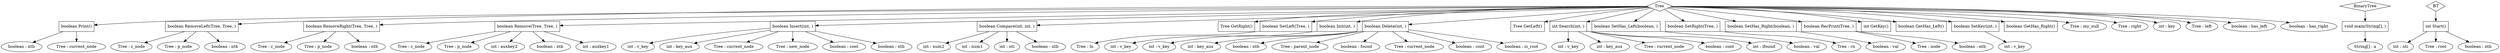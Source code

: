 digraph BinaryTree {
"0x564dc32c0a28" [label=Tree shape=diamond]
"0x564dc32c02f8" [label="boolean Print()" shape=box]
"0x564dc32c0278" [label="boolean : ntb"]
"0x564dc32c02f8" -> "0x564dc32c0278"
"0x564dc32c01f8" [label="Tree : current_node"]
"0x564dc32c02f8" -> "0x564dc32c01f8"
"0x564dc32c0a28" -> "0x564dc32c02f8"
"0x564dc32bfcf8" [label="boolean RemoveLeft(Tree, Tree, )" shape=box]
"0x564dc32bfb88" [label="Tree : c_node"]
"0x564dc32bfcf8" -> "0x564dc32bfb88"
"0x564dc32bfae8" [label="Tree : p_node"]
"0x564dc32bfcf8" -> "0x564dc32bfae8"
"0x564dc32bfc08" [label="boolean : ntb"]
"0x564dc32bfcf8" -> "0x564dc32bfc08"
"0x564dc32c0a28" -> "0x564dc32bfcf8"
"0x564dc32bf9a8" [label="boolean RemoveRight(Tree, Tree, )" shape=box]
"0x564dc32bf838" [label="Tree : c_node"]
"0x564dc32bf9a8" -> "0x564dc32bf838"
"0x564dc32bf7b8" [label="Tree : p_node"]
"0x564dc32bf9a8" -> "0x564dc32bf7b8"
"0x564dc32bf8b8" [label="boolean : ntb"]
"0x564dc32bf9a8" -> "0x564dc32bf8b8"
"0x564dc32c0a28" -> "0x564dc32bf9a8"
"0x564dc32bf648" [label="boolean Remove(Tree, Tree, )" shape=box]
"0x564dc32bf3c8" [label="Tree : c_node"]
"0x564dc32bf648" -> "0x564dc32bf3c8"
"0x564dc32bf348" [label="Tree : p_node"]
"0x564dc32bf648" -> "0x564dc32bf348"
"0x564dc32bf568" [label="int : auxkey2"]
"0x564dc32bf648" -> "0x564dc32bf568"
"0x564dc32bf448" [label="boolean : ntb"]
"0x564dc32bf648" -> "0x564dc32bf448"
"0x564dc32bf4e8" [label="int : auxkey1"]
"0x564dc32bf648" -> "0x564dc32bf4e8"
"0x564dc32c0a28" -> "0x564dc32bf648"
"0x564dc32c56d8" [label="boolean Insert(int, )" shape=box]
"0x564dc32c5338" [label="int : v_key"]
"0x564dc32c56d8" -> "0x564dc32c5338"
"0x564dc32c55a8" [label="int : key_aux"]
"0x564dc32c56d8" -> "0x564dc32c55a8"
"0x564dc32c5628" [label="Tree : current_node"]
"0x564dc32c56d8" -> "0x564dc32c5628"
"0x564dc32c53d8" [label="Tree : new_node"]
"0x564dc32c56d8" -> "0x564dc32c53d8"
"0x564dc32c54f8" [label="boolean : cont"]
"0x564dc32c56d8" -> "0x564dc32c54f8"
"0x564dc32c5478" [label="boolean : ntb"]
"0x564dc32c56d8" -> "0x564dc32c5478"
"0x564dc32c0a28" -> "0x564dc32c56d8"
"0x564dc32c5158" [label="boolean Compare(int, int, )" shape=box]
"0x564dc32c4f88" [label="int : num2"]
"0x564dc32c5158" -> "0x564dc32c4f88"
"0x564dc32c4ee8" [label="int : num1"]
"0x564dc32c5158" -> "0x564dc32c4ee8"
"0x564dc32c50a8" [label="int : nti"]
"0x564dc32c5158" -> "0x564dc32c50a8"
"0x564dc32c5008" [label="boolean : ntb"]
"0x564dc32c5158" -> "0x564dc32c5008"
"0x564dc32c0a28" -> "0x564dc32c5158"
"0x564dc32c4388" [label="Tree GetRight()" shape=box]
"0x564dc32c0a28" -> "0x564dc32c4388"
"0x564dc32ba9b8" [label="boolean SetLeft(Tree, )" shape=box]
"0x564dc32c4288" [label="Tree : ln"]
"0x564dc32ba9b8" -> "0x564dc32c4288"
"0x564dc32c0a28" -> "0x564dc32ba9b8"
"0x564dc32ba0c8" [label="boolean Init(int, )" shape=box]
"0x564dc32c4068" [label="int : v_key"]
"0x564dc32ba0c8" -> "0x564dc32c4068"
"0x564dc32c0a28" -> "0x564dc32ba0c8"
"0x564dc32c5c48" [label="boolean Delete(int, )" shape=box]
"0x564dc32c57f8" [label="int : v_key"]
"0x564dc32c5c48" -> "0x564dc32c57f8"
"0x564dc32c5b48" [label="int : key_aux"]
"0x564dc32c5c48" -> "0x564dc32c5b48"
"0x564dc32c5bc8" [label="boolean : ntb"]
"0x564dc32c5c48" -> "0x564dc32c5bc8"
"0x564dc32c5918" [label="Tree : parent_node"]
"0x564dc32c5c48" -> "0x564dc32c5918"
"0x564dc32c5a48" [label="boolean : found"]
"0x564dc32c5c48" -> "0x564dc32c5a48"
"0x564dc32c5878" [label="Tree : current_node"]
"0x564dc32c5c48" -> "0x564dc32c5878"
"0x564dc32c5998" [label="boolean : cont"]
"0x564dc32c5c48" -> "0x564dc32c5998"
"0x564dc32c5ac8" [label="boolean : is_root"]
"0x564dc32c5c48" -> "0x564dc32c5ac8"
"0x564dc32c0a28" -> "0x564dc32c5c48"
"0x564dc32c4478" [label="Tree GetLeft()" shape=box]
"0x564dc32c0a28" -> "0x564dc32c4478"
"0x564dc32c0108" [label="int Search(int, )" shape=box]
"0x564dc32bfde8" [label="int : v_key"]
"0x564dc32c0108" -> "0x564dc32bfde8"
"0x564dc32c0058" [label="int : key_aux"]
"0x564dc32c0108" -> "0x564dc32c0058"
"0x564dc32bffa8" [label="Tree : current_node"]
"0x564dc32c0108" -> "0x564dc32bffa8"
"0x564dc32bfe88" [label="boolean : cont"]
"0x564dc32c0108" -> "0x564dc32bfe88"
"0x564dc32bff28" [label="int : ifound"]
"0x564dc32c0108" -> "0x564dc32bff28"
"0x564dc32c0a28" -> "0x564dc32c0108"
"0x564dc32c4b98" [label="boolean SetHas_Left(boolean, )" shape=box]
"0x564dc32c4ac8" [label="boolean : val"]
"0x564dc32c4b98" -> "0x564dc32c4ac8"
"0x564dc32c0a28" -> "0x564dc32c4b98"
"0x564dc32b9778" [label="boolean SetRight(Tree, )" shape=box]
"0x564dc32c4188" [label="Tree : rn"]
"0x564dc32b9778" -> "0x564dc32c4188"
"0x564dc32c0a28" -> "0x564dc32b9778"
"0x564dc32c4df8" [label="boolean SetHas_Right(boolean, )" shape=box]
"0x564dc32c4d08" [label="boolean : val"]
"0x564dc32c4df8" -> "0x564dc32c4d08"
"0x564dc32c0a28" -> "0x564dc32c4df8"
"0x564dc32c0588" [label="boolean RecPrint(Tree, )" shape=box]
"0x564dc32c0418" [label="Tree : node"]
"0x564dc32c0588" -> "0x564dc32c0418"
"0x564dc32c04b8" [label="boolean : ntb"]
"0x564dc32c0588" -> "0x564dc32c04b8"
"0x564dc32c0a28" -> "0x564dc32c0588"
"0x564dc32c4568" [label="int GetKey()" shape=box]
"0x564dc32c0a28" -> "0x564dc32c4568"
"0x564dc32c49a8" [label="boolean GetHas_Left()" shape=box]
"0x564dc32c0a28" -> "0x564dc32c49a8"
"0x564dc32c4708" [label="boolean SetKey(int, )" shape=box]
"0x564dc32c4658" [label="int : v_key"]
"0x564dc32c4708" -> "0x564dc32c4658"
"0x564dc32c0a28" -> "0x564dc32c4708"
"0x564dc32c4858" [label="boolean GetHas_Right()" shape=box]
"0x564dc32c0a28" -> "0x564dc32c4858"
"0x564dc32c0948" [label="Tree : my_null"]
"0x564dc32c0a28" -> "0x564dc32c0948"
"0x564dc32c0718" [label="Tree : right"]
"0x564dc32c0a28" -> "0x564dc32c0718"
"0x564dc32c0798" [label="int : key"]
"0x564dc32c0a28" -> "0x564dc32c0798"
"0x564dc32c0678" [label="Tree : left"]
"0x564dc32c0a28" -> "0x564dc32c0678"
"0x564dc32c0848" [label="boolean : has_left"]
"0x564dc32c0a28" -> "0x564dc32c0848"
"0x564dc32c08c8" [label="boolean : has_right"]
"0x564dc32c0a28" -> "0x564dc32c08c8"
"0x564dc32ba5d8" [label=BinaryTree shape=diamond]
"0x564dc32bac08" [label="void main(String[], )" shape=box]
"0x564dc32c3d98" [label="String[] : a"]
"0x564dc32bac08" -> "0x564dc32c3d98"
"0x564dc32ba5d8" -> "0x564dc32bac08"
"0x564dc32b9d88" [label=BT shape=diamond]
"0x564dc32ba448" [label="int Start()" shape=box]
"0x564dc32c3f88" [label="int : nti"]
"0x564dc32ba448" -> "0x564dc32c3f88"
"0x564dc32c3e68" [label="Tree : root"]
"0x564dc32ba448" -> "0x564dc32c3e68"
"0x564dc32c3f08" [label="boolean : ntb"]
"0x564dc32ba448" -> "0x564dc32c3f08"
"0x564dc32b9d88" -> "0x564dc32ba448"
}
